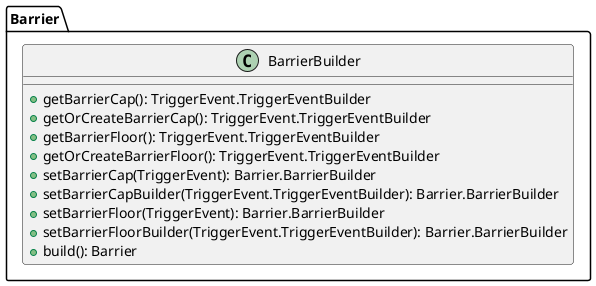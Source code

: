 @startuml

    class Barrier.BarrierBuilder [[Barrier.BarrierBuilder.html]] {
        +getBarrierCap(): TriggerEvent.TriggerEventBuilder
        +getOrCreateBarrierCap(): TriggerEvent.TriggerEventBuilder
        +getBarrierFloor(): TriggerEvent.TriggerEventBuilder
        +getOrCreateBarrierFloor(): TriggerEvent.TriggerEventBuilder
        +setBarrierCap(TriggerEvent): Barrier.BarrierBuilder
        +setBarrierCapBuilder(TriggerEvent.TriggerEventBuilder): Barrier.BarrierBuilder
        +setBarrierFloor(TriggerEvent): Barrier.BarrierBuilder
        +setBarrierFloorBuilder(TriggerEvent.TriggerEventBuilder): Barrier.BarrierBuilder
        +build(): Barrier
    }

@enduml

